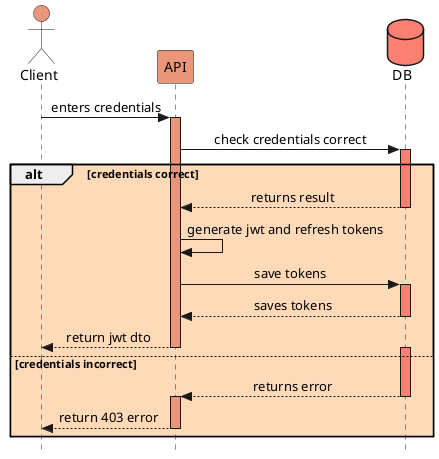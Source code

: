 @startuml login

actor Client #darksalmon
participant API #darksalmon
database DB #salmon
skinparam Style strictuml
skinparam SequenceMessageAlignment center

Client -> API : enters credentials
activate API #darksalmon
API -> DB    : check credentials correct
alt #PeachPuff credentials correct
    activate DB #salmon
    DB --> API     : returns result
    deactivate DB
    API -> API : generate jwt and refresh tokens
    API -> DB    : save tokens
    activate DB #salmon
    DB --> API     : saves tokens
    deactivate DB
    API --> Client : return jwt dto
    deactivate API
else credentials incorrect
    activate DB #salmon
    DB --> API     : returns error
    deactivate DB
    activate API #darksalmon
    API --> Client : return 403 error
    deactivate API
end


@enduml